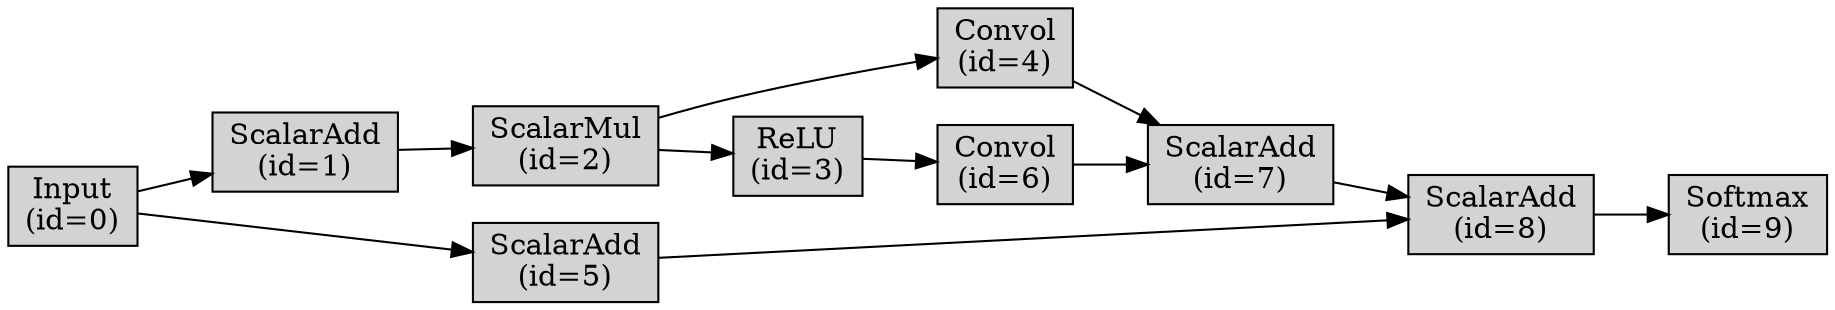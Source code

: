 digraph NeuralNetwork {
    rankdir=LR;
    node [shape=box, style=filled, fillcolor=lightgray];
    node1 [label="ScalarAdd\n(id=1)"];
    node5 [label="ScalarAdd\n(id=5)"];
    node0 [label="Input\n(id=0)"];
    node4 [label="Convol\n(id=4)"];
    node6 [label="Convol\n(id=6)"];
    node2 [label="ScalarMul\n(id=2)"];
    node7 [label="ScalarAdd\n(id=7)"];
    node8 [label="ScalarAdd\n(id=8)"];
    node3 [label="ReLU\n(id=3)"];
    node9 [label="Softmax\n(id=9)"];
    node1 -> node2;
    node5 -> node8;
    node0 -> node1;
    node0 -> node5;
    node4 -> node7;
    node6 -> node7;
    node2 -> node3;
    node2 -> node4;
    node7 -> node8;
    node8 -> node9;
    node3 -> node6;
}
